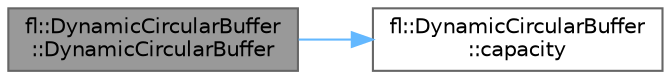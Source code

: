 digraph "fl::DynamicCircularBuffer::DynamicCircularBuffer"
{
 // INTERACTIVE_SVG=YES
 // LATEX_PDF_SIZE
  bgcolor="transparent";
  edge [fontname=Helvetica,fontsize=10,labelfontname=Helvetica,labelfontsize=10];
  node [fontname=Helvetica,fontsize=10,shape=box,height=0.2,width=0.4];
  rankdir="LR";
  Node1 [id="Node000001",label="fl::DynamicCircularBuffer\l::DynamicCircularBuffer",height=0.2,width=0.4,color="gray40", fillcolor="grey60", style="filled", fontcolor="black",tooltip=" "];
  Node1 -> Node2 [id="edge1_Node000001_Node000002",color="steelblue1",style="solid",tooltip=" "];
  Node2 [id="Node000002",label="fl::DynamicCircularBuffer\l::capacity",height=0.2,width=0.4,color="grey40", fillcolor="white", style="filled",URL="$d0/d56/classfl_1_1_dynamic_circular_buffer_acb45615bf04b532f92433c7ed8769b0d.html#acb45615bf04b532f92433c7ed8769b0d",tooltip=" "];
}

